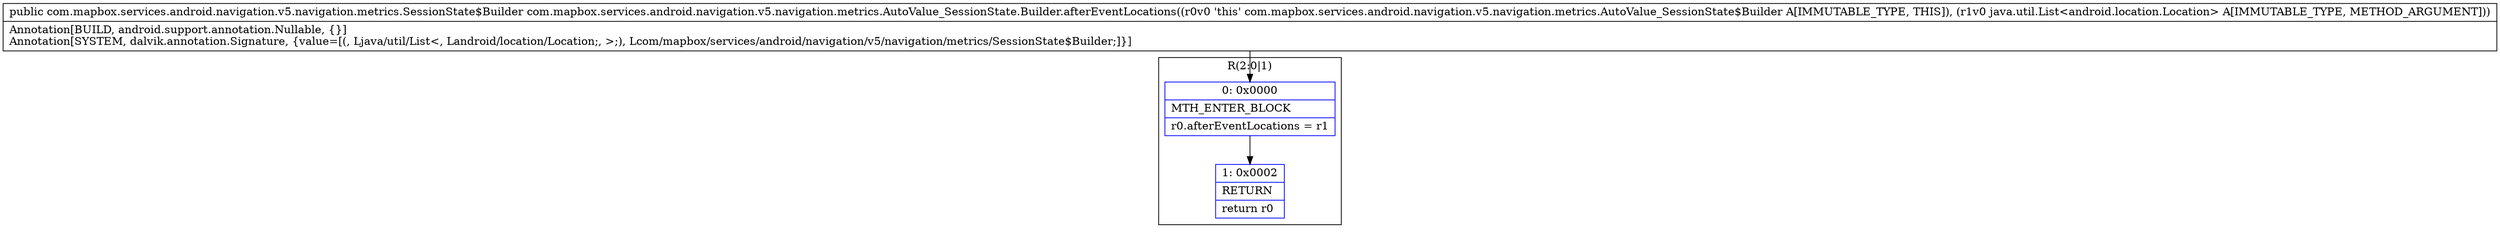 digraph "CFG forcom.mapbox.services.android.navigation.v5.navigation.metrics.AutoValue_SessionState.Builder.afterEventLocations(Ljava\/util\/List;)Lcom\/mapbox\/services\/android\/navigation\/v5\/navigation\/metrics\/SessionState$Builder;" {
subgraph cluster_Region_861434910 {
label = "R(2:0|1)";
node [shape=record,color=blue];
Node_0 [shape=record,label="{0\:\ 0x0000|MTH_ENTER_BLOCK\l|r0.afterEventLocations = r1\l}"];
Node_1 [shape=record,label="{1\:\ 0x0002|RETURN\l|return r0\l}"];
}
MethodNode[shape=record,label="{public com.mapbox.services.android.navigation.v5.navigation.metrics.SessionState$Builder com.mapbox.services.android.navigation.v5.navigation.metrics.AutoValue_SessionState.Builder.afterEventLocations((r0v0 'this' com.mapbox.services.android.navigation.v5.navigation.metrics.AutoValue_SessionState$Builder A[IMMUTABLE_TYPE, THIS]), (r1v0 java.util.List\<android.location.Location\> A[IMMUTABLE_TYPE, METHOD_ARGUMENT]))  | Annotation[BUILD, android.support.annotation.Nullable, \{\}]\lAnnotation[SYSTEM, dalvik.annotation.Signature, \{value=[(, Ljava\/util\/List\<, Landroid\/location\/Location;, \>;), Lcom\/mapbox\/services\/android\/navigation\/v5\/navigation\/metrics\/SessionState$Builder;]\}]\l}"];
MethodNode -> Node_0;
Node_0 -> Node_1;
}

